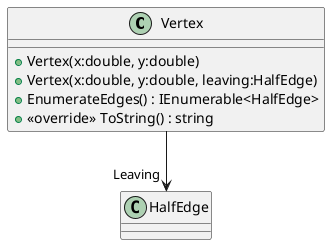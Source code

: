 @startuml
class Vertex {
    + Vertex(x:double, y:double)
    + Vertex(x:double, y:double, leaving:HalfEdge)
    + EnumerateEdges() : IEnumerable<HalfEdge>
    + <<override>> ToString() : string
}
Vertex --> "Leaving" HalfEdge
@enduml
